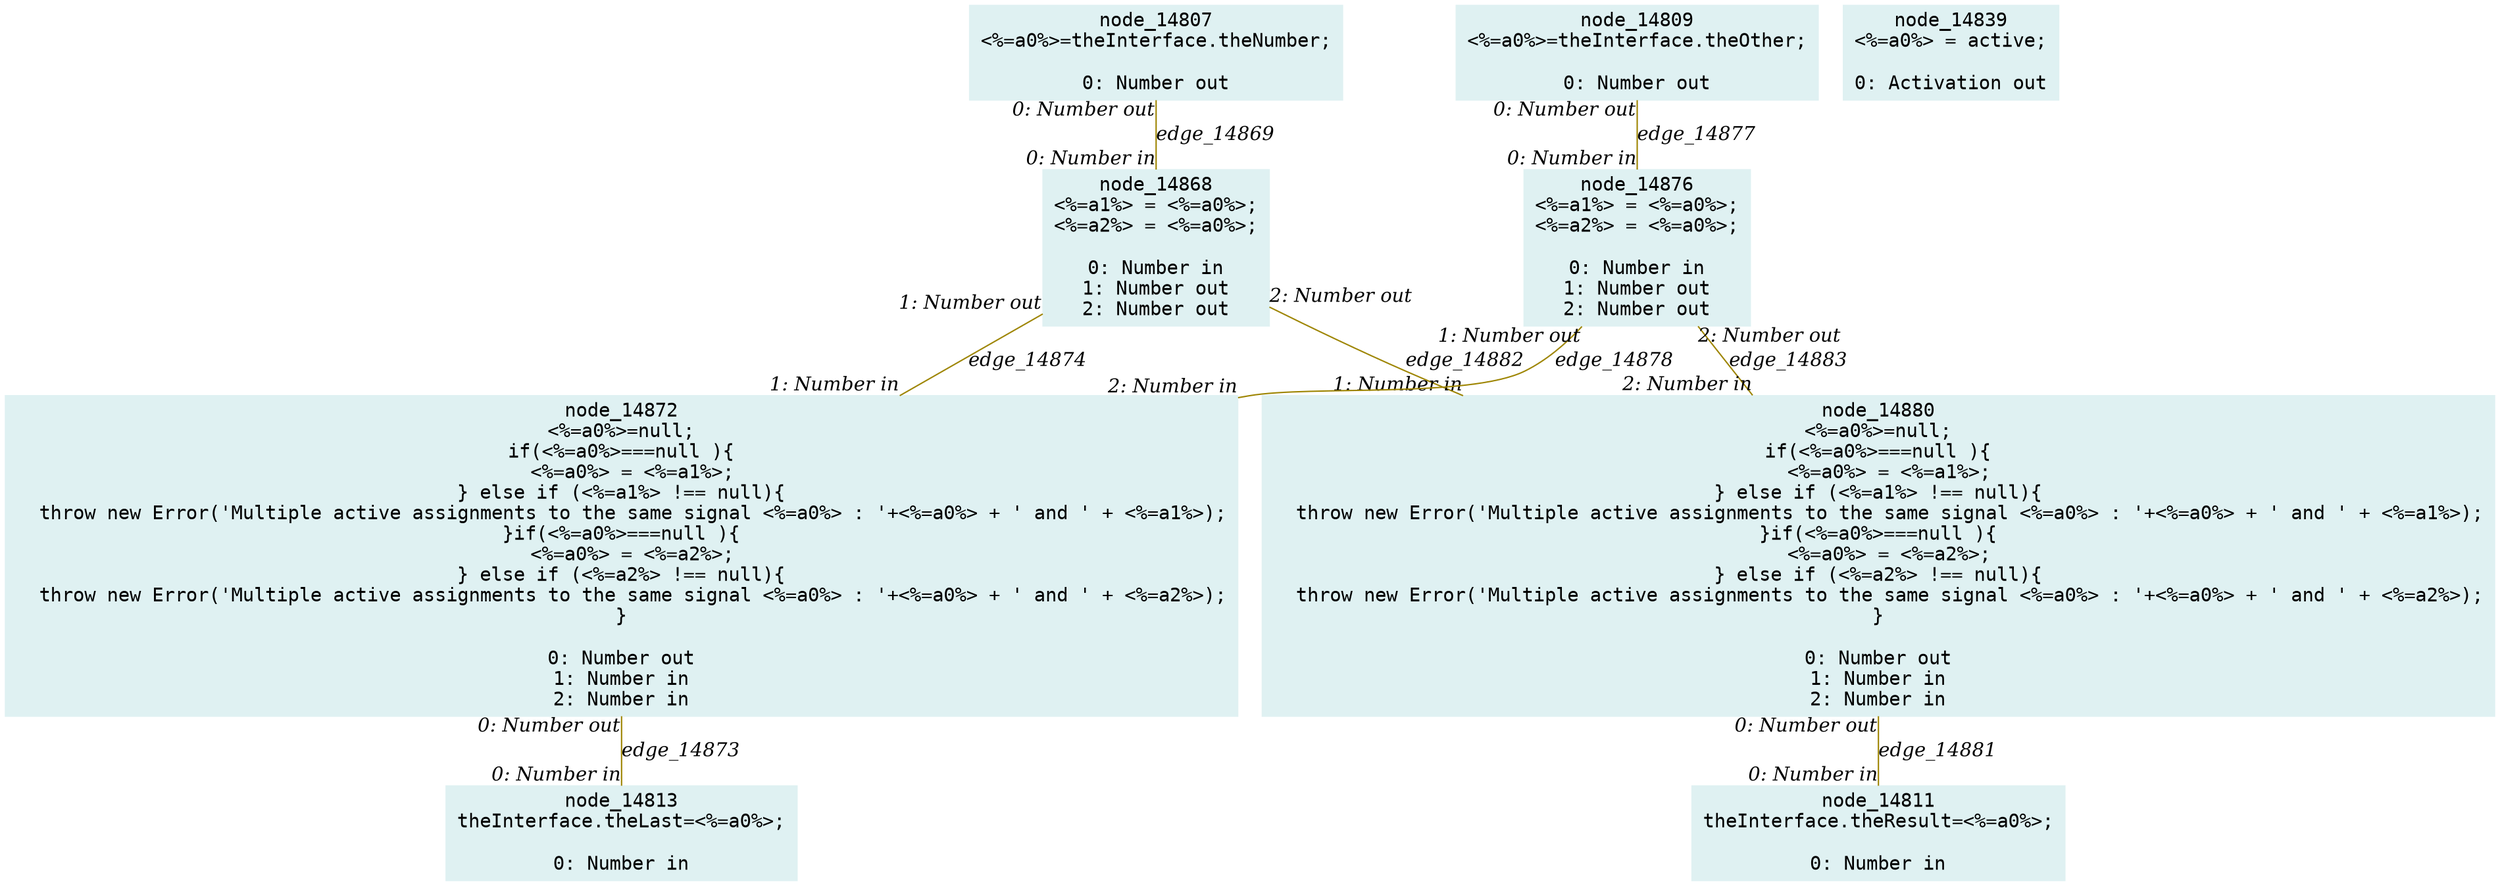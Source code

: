 digraph g{node_14807 [shape="box", style="filled", color="#dff1f2", fontname="Courier", label="node_14807
<%=a0%>=theInterface.theNumber;

0: Number out" ]
node_14809 [shape="box", style="filled", color="#dff1f2", fontname="Courier", label="node_14809
<%=a0%>=theInterface.theOther;

0: Number out" ]
node_14811 [shape="box", style="filled", color="#dff1f2", fontname="Courier", label="node_14811
theInterface.theResult=<%=a0%>;

0: Number in" ]
node_14813 [shape="box", style="filled", color="#dff1f2", fontname="Courier", label="node_14813
theInterface.theLast=<%=a0%>;

0: Number in" ]
node_14839 [shape="box", style="filled", color="#dff1f2", fontname="Courier", label="node_14839
<%=a0%> = active;

0: Activation out" ]
node_14868 [shape="box", style="filled", color="#dff1f2", fontname="Courier", label="node_14868
<%=a1%> = <%=a0%>;
<%=a2%> = <%=a0%>;

0: Number in
1: Number out
2: Number out" ]
node_14872 [shape="box", style="filled", color="#dff1f2", fontname="Courier", label="node_14872
<%=a0%>=null;
if(<%=a0%>===null ){
  <%=a0%> = <%=a1%>;
} else if (<%=a1%> !== null){
  throw new Error('Multiple active assignments to the same signal <%=a0%> : '+<%=a0%> + ' and ' + <%=a1%>);
}if(<%=a0%>===null ){
  <%=a0%> = <%=a2%>;
} else if (<%=a2%> !== null){
  throw new Error('Multiple active assignments to the same signal <%=a0%> : '+<%=a0%> + ' and ' + <%=a2%>);
}

0: Number out
1: Number in
2: Number in" ]
node_14876 [shape="box", style="filled", color="#dff1f2", fontname="Courier", label="node_14876
<%=a1%> = <%=a0%>;
<%=a2%> = <%=a0%>;

0: Number in
1: Number out
2: Number out" ]
node_14880 [shape="box", style="filled", color="#dff1f2", fontname="Courier", label="node_14880
<%=a0%>=null;
if(<%=a0%>===null ){
  <%=a0%> = <%=a1%>;
} else if (<%=a1%> !== null){
  throw new Error('Multiple active assignments to the same signal <%=a0%> : '+<%=a0%> + ' and ' + <%=a1%>);
}if(<%=a0%>===null ){
  <%=a0%> = <%=a2%>;
} else if (<%=a2%> !== null){
  throw new Error('Multiple active assignments to the same signal <%=a0%> : '+<%=a0%> + ' and ' + <%=a2%>);
}

0: Number out
1: Number in
2: Number in" ]
node_14807 -> node_14868 [dir=none, arrowHead=none, fontname="Times-Italic", arrowsize=1, color="#9d8400", label="edge_14869",  headlabel="0: Number in", taillabel="0: Number out" ]
node_14872 -> node_14813 [dir=none, arrowHead=none, fontname="Times-Italic", arrowsize=1, color="#9d8400", label="edge_14873",  headlabel="0: Number in", taillabel="0: Number out" ]
node_14868 -> node_14872 [dir=none, arrowHead=none, fontname="Times-Italic", arrowsize=1, color="#9d8400", label="edge_14874",  headlabel="1: Number in", taillabel="1: Number out" ]
node_14809 -> node_14876 [dir=none, arrowHead=none, fontname="Times-Italic", arrowsize=1, color="#9d8400", label="edge_14877",  headlabel="0: Number in", taillabel="0: Number out" ]
node_14876 -> node_14872 [dir=none, arrowHead=none, fontname="Times-Italic", arrowsize=1, color="#9d8400", label="edge_14878",  headlabel="2: Number in", taillabel="1: Number out" ]
node_14880 -> node_14811 [dir=none, arrowHead=none, fontname="Times-Italic", arrowsize=1, color="#9d8400", label="edge_14881",  headlabel="0: Number in", taillabel="0: Number out" ]
node_14868 -> node_14880 [dir=none, arrowHead=none, fontname="Times-Italic", arrowsize=1, color="#9d8400", label="edge_14882",  headlabel="1: Number in", taillabel="2: Number out" ]
node_14876 -> node_14880 [dir=none, arrowHead=none, fontname="Times-Italic", arrowsize=1, color="#9d8400", label="edge_14883",  headlabel="2: Number in", taillabel="2: Number out" ]
}